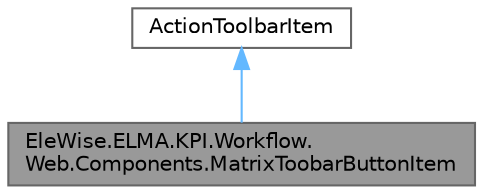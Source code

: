 digraph "EleWise.ELMA.KPI.Workflow.Web.Components.MatrixToobarButtonItem"
{
 // LATEX_PDF_SIZE
  bgcolor="transparent";
  edge [fontname=Helvetica,fontsize=10,labelfontname=Helvetica,labelfontsize=10];
  node [fontname=Helvetica,fontsize=10,shape=box,height=0.2,width=0.4];
  Node1 [id="Node000001",label="EleWise.ELMA.KPI.Workflow.\lWeb.Components.MatrixToobarButtonItem",height=0.2,width=0.4,color="gray40", fillcolor="grey60", style="filled", fontcolor="black",tooltip="Кнопка запуска процесса согласования матрицы эффективности"];
  Node2 -> Node1 [id="edge1_Node000001_Node000002",dir="back",color="steelblue1",style="solid",tooltip=" "];
  Node2 [id="Node000002",label="ActionToolbarItem",height=0.2,width=0.4,color="gray40", fillcolor="white", style="filled",tooltip=" "];
}
